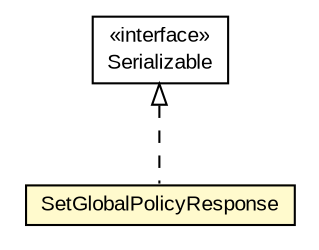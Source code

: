 #!/usr/local/bin/dot
#
# Class diagram 
# Generated by UMLGraph version R5_6-24-gf6e263 (http://www.umlgraph.org/)
#

digraph G {
	edge [fontname="arial",fontsize=10,labelfontname="arial",labelfontsize=10];
	node [fontname="arial",fontsize=10,shape=plaintext];
	nodesep=0.25;
	ranksep=0.5;
	// org.miloss.fgsms.services.interfaces.policyconfiguration.SetGlobalPolicyResponse
	c1097551 [label=<<table title="org.miloss.fgsms.services.interfaces.policyconfiguration.SetGlobalPolicyResponse" border="0" cellborder="1" cellspacing="0" cellpadding="2" port="p" bgcolor="lemonChiffon" href="./SetGlobalPolicyResponse.html">
		<tr><td><table border="0" cellspacing="0" cellpadding="1">
<tr><td align="center" balign="center"> SetGlobalPolicyResponse </td></tr>
		</table></td></tr>
		</table>>, URL="./SetGlobalPolicyResponse.html", fontname="arial", fontcolor="black", fontsize=10.0];
	//org.miloss.fgsms.services.interfaces.policyconfiguration.SetGlobalPolicyResponse implements java.io.Serializable
	c1098262:p -> c1097551:p [dir=back,arrowtail=empty,style=dashed];
	// java.io.Serializable
	c1098262 [label=<<table title="java.io.Serializable" border="0" cellborder="1" cellspacing="0" cellpadding="2" port="p" href="http://java.sun.com/j2se/1.4.2/docs/api/java/io/Serializable.html">
		<tr><td><table border="0" cellspacing="0" cellpadding="1">
<tr><td align="center" balign="center"> &#171;interface&#187; </td></tr>
<tr><td align="center" balign="center"> Serializable </td></tr>
		</table></td></tr>
		</table>>, URL="http://java.sun.com/j2se/1.4.2/docs/api/java/io/Serializable.html", fontname="arial", fontcolor="black", fontsize=10.0];
}


